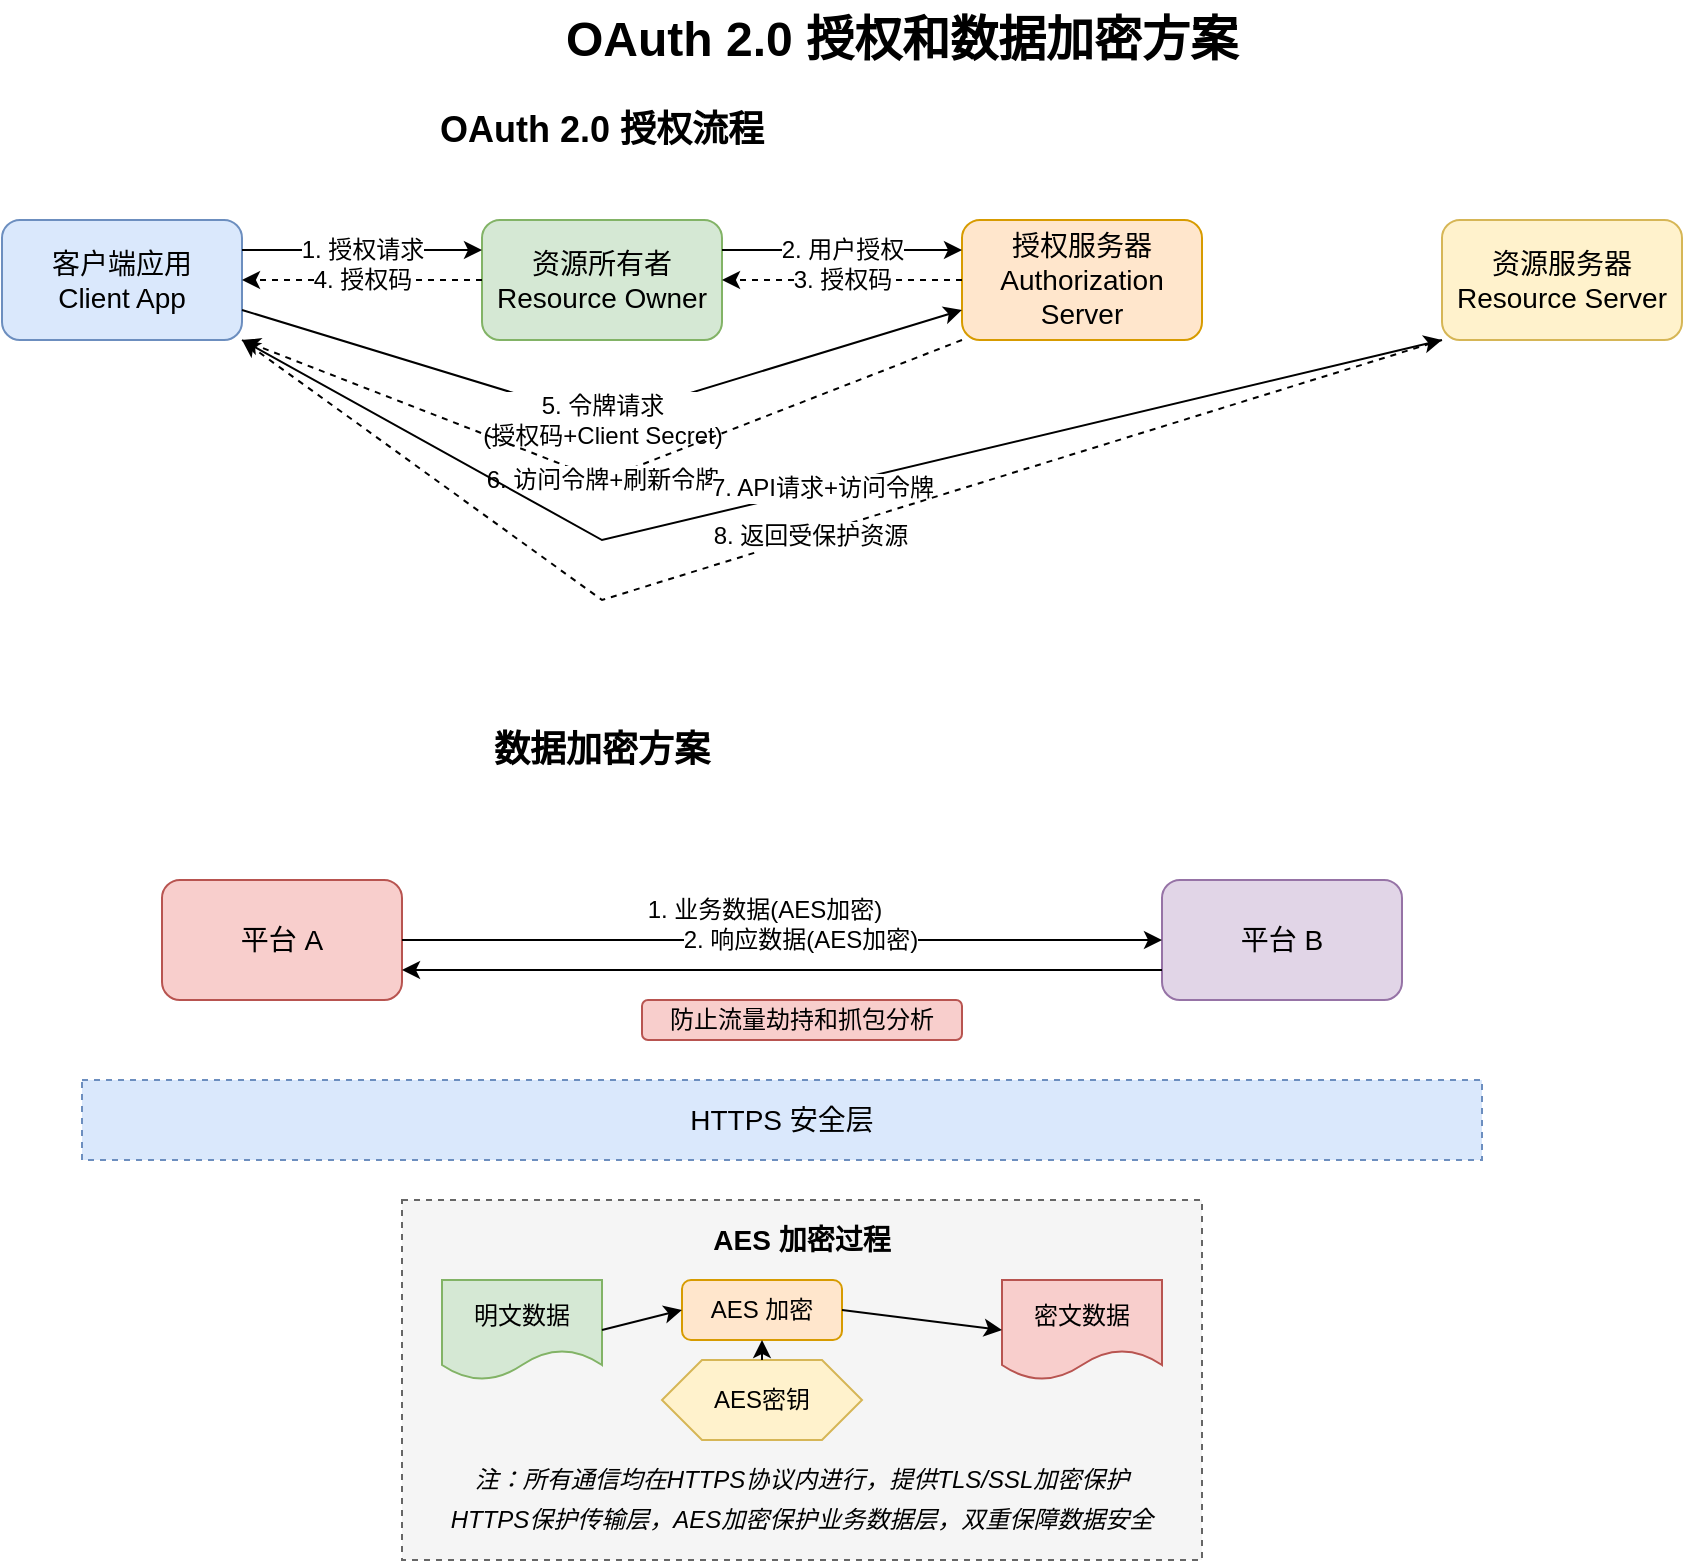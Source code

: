 <mxfile version="15.5.0" type="device">
  <diagram id="security_flow" name="OAuth2.0和数据加密方案">
    <mxGraphModel dx="1422" dy="762" grid="1" gridSize="10" guides="1" tooltips="1" connect="1" arrows="1" fold="1" page="1" pageScale="1" pageWidth="1100" pageHeight="850" math="0" shadow="0">
      <root>
        <mxCell id="0" />
        <mxCell id="1" parent="0" />
        
        <!-- 标题 -->
        <mxCell id="title" value="OAuth 2.0 授权和数据加密方案" style="text;html=1;strokeColor=none;fillColor=none;align=center;verticalAlign=middle;whiteSpace=wrap;rounded=0;fontSize=24;fontStyle=1" vertex="1" parent="1">
          <mxGeometry x="300" y="20" width="500" height="40" as="geometry" />
        </mxCell>
        
        <!-- OAuth 2.0 部分 -->
        <mxCell id="oauth_title" value="OAuth 2.0 授权流程" style="text;html=1;strokeColor=none;fillColor=none;align=center;verticalAlign=middle;whiteSpace=wrap;rounded=0;fontSize=18;fontStyle=1" vertex="1" parent="1">
          <mxGeometry x="300" y="70" width="200" height="30" as="geometry" />
        </mxCell>
        
        <!-- 角色定义 -->
        <mxCell id="client_app" value="客户端应用&#xa;Client App" style="rounded=1;whiteSpace=wrap;html=1;fillColor=#dae8fc;strokeColor=#6c8ebf;fontSize=14;" vertex="1" parent="1">
          <mxGeometry x="100" y="130" width="120" height="60" as="geometry" />
        </mxCell>
        
        <mxCell id="resource_owner" value="资源所有者&#xa;Resource Owner" style="rounded=1;whiteSpace=wrap;html=1;fillColor=#d5e8d4;strokeColor=#82b366;fontSize=14;" vertex="1" parent="1">
          <mxGeometry x="340" y="130" width="120" height="60" as="geometry" />
        </mxCell>
        
        <mxCell id="auth_server" value="授权服务器&#xa;Authorization Server" style="rounded=1;whiteSpace=wrap;html=1;fillColor=#ffe6cc;strokeColor=#d79b00;fontSize=14;" vertex="1" parent="1">
          <mxGeometry x="580" y="130" width="120" height="60" as="geometry" />
        </mxCell>
        
        <mxCell id="resource_server" value="资源服务器&#xa;Resource Server" style="rounded=1;whiteSpace=wrap;html=1;fillColor=#fff2cc;strokeColor=#d6b656;fontSize=14;" vertex="1" parent="1">
          <mxGeometry x="820" y="130" width="120" height="60" as="geometry" />
        </mxCell>
        
        <!-- OAuth流程 -->
        <mxCell id="step1" value="1. 授权请求" style="endArrow=classic;html=1;rounded=0;exitX=1;exitY=0.25;exitDx=0;exitDy=0;entryX=0;entryY=0.25;entryDx=0;entryDy=0;fontSize=12;" edge="1" parent="1" source="client_app" target="resource_owner">
          <mxGeometry width="50" height="50" relative="1" as="geometry">
            <mxPoint x="270" y="160" as="sourcePoint" />
            <mxPoint x="320" y="110" as="targetPoint" />
          </mxGeometry>
        </mxCell>
        
        <mxCell id="step2" value="2. 用户授权" style="endArrow=classic;html=1;rounded=0;exitX=1;exitY=0.25;exitDx=0;exitDy=0;entryX=0;entryY=0.25;entryDx=0;entryDy=0;fontSize=12;" edge="1" parent="1" source="resource_owner" target="auth_server">
          <mxGeometry width="50" height="50" relative="1" as="geometry">
            <mxPoint x="510" y="160" as="sourcePoint" />
            <mxPoint x="560" y="110" as="targetPoint" />
          </mxGeometry>
        </mxCell>
        
        <mxCell id="step3" value="3. 授权码" style="endArrow=classic;html=1;rounded=0;exitX=0;exitY=0.5;exitDx=0;exitDy=0;entryX=1;entryY=0.5;entryDx=0;entryDy=0;dashed=1;fontSize=12;" edge="1" parent="1" source="auth_server" target="resource_owner">
          <mxGeometry width="50" height="50" relative="1" as="geometry">
            <mxPoint x="510" y="210" as="sourcePoint" />
            <mxPoint x="560" y="160" as="targetPoint" />
          </mxGeometry>
        </mxCell>
        
        <mxCell id="step4" value="4. 授权码" style="endArrow=classic;html=1;rounded=0;exitX=0;exitY=0.5;exitDx=0;exitDy=0;entryX=1;entryY=0.5;entryDx=0;entryDy=0;dashed=1;fontSize=12;" edge="1" parent="1" source="resource_owner" target="client_app">
          <mxGeometry width="50" height="50" relative="1" as="geometry">
            <mxPoint x="270" y="210" as="sourcePoint" />
            <mxPoint x="320" y="160" as="targetPoint" />
          </mxGeometry>
        </mxCell>
        
        <mxCell id="step5" value="5. 令牌请求&#xa;(授权码+Client Secret)" style="endArrow=classic;html=1;rounded=0;exitX=1;exitY=0.75;exitDx=0;exitDy=0;fontSize=12;entryX=0;entryY=0.75;entryDx=0;entryDy=0;" edge="1" parent="1" source="client_app" target="auth_server">
          <mxGeometry width="50" height="50" relative="1" as="geometry">
            <mxPoint x="270" y="260" as="sourcePoint" />
            <mxPoint x="580" y="175" as="targetPoint" />
            <Array as="points">
              <mxPoint x="400" y="230" />
            </Array>
          </mxGeometry>
        </mxCell>
        
        <mxCell id="step6" value="6. 访问令牌+刷新令牌" style="endArrow=classic;html=1;rounded=0;exitX=0;exitY=1;exitDx=0;exitDy=0;entryX=1;entryY=1;entryDx=0;entryDy=0;dashed=1;fontSize=12;" edge="1" parent="1" source="auth_server" target="client_app">
          <mxGeometry width="50" height="50" relative="1" as="geometry">
            <mxPoint x="400" y="300" as="sourcePoint" />
            <mxPoint x="450" y="250" as="targetPoint" />
            <Array as="points">
              <mxPoint x="400" y="260" />
            </Array>
          </mxGeometry>
        </mxCell>
        
        <mxCell id="step7" value="7. API请求+访问令牌" style="endArrow=classic;html=1;rounded=0;exitX=1;exitY=1;exitDx=0;exitDy=0;entryX=0;entryY=1;entryDx=0;entryDy=0;fontSize=12;" edge="1" parent="1" source="client_app" target="resource_server">
          <mxGeometry width="50" height="50" relative="1" as="geometry">
            <mxPoint x="400" y="300" as="sourcePoint" />
            <mxPoint x="450" y="250" as="targetPoint" />
            <Array as="points">
              <mxPoint x="400" y="290" />
            </Array>
          </mxGeometry>
        </mxCell>
        
        <mxCell id="step8" value="8. 返回受保护资源" style="endArrow=classic;html=1;rounded=0;exitX=0;exitY=1;exitDx=0;exitDy=0;dashed=1;fontSize=12;entryX=1;entryY=1;entryDx=0;entryDy=0;" edge="1" parent="1" source="resource_server" target="client_app">
          <mxGeometry width="50" height="50" relative="1" as="geometry">
            <mxPoint x="400" y="300" as="sourcePoint" />
            <mxPoint x="220" y="190" as="targetPoint" />
            <Array as="points">
              <mxPoint x="400" y="320" />
            </Array>
          </mxGeometry>
        </mxCell>
        
        <!-- 数据加密部分 -->
        <mxCell id="encryption_title" value="数据加密方案" style="text;html=1;strokeColor=none;fillColor=none;align=center;verticalAlign=middle;whiteSpace=wrap;rounded=0;fontSize=18;fontStyle=1" vertex="1" parent="1">
          <mxGeometry x="300" y="380" width="200" height="30" as="geometry" />
        </mxCell>
        
        <mxCell id="platform_a" value="平台 A" style="rounded=1;whiteSpace=wrap;html=1;fillColor=#f8cecc;strokeColor=#b85450;fontSize=14;" vertex="1" parent="1">
          <mxGeometry x="180" y="460" width="120" height="60" as="geometry" />
        </mxCell>
        
        <mxCell id="platform_b" value="平台 B" style="rounded=1;whiteSpace=wrap;html=1;fillColor=#e1d5e7;strokeColor=#9673a6;fontSize=14;" vertex="1" parent="1">
          <mxGeometry x="680" y="460" width="120" height="60" as="geometry" />
        </mxCell>
        
        <mxCell id="https_layer" value="HTTPS 安全层" style="rounded=0;whiteSpace=wrap;html=1;fillColor=#dae8fc;strokeColor=#6c8ebf;fontSize=14;dashed=1;" vertex="1" parent="1">
          <mxGeometry x="140" y="560" width="700" height="40" as="geometry" />
        </mxCell>
        
        <!-- 加密流程 -->
        <mxCell id="data_encrypt_request" value="1. 业务数据(AES加密)" style="endArrow=classic;html=1;rounded=0;exitX=1;exitY=0.5;exitDx=0;exitDy=0;entryX=0;entryY=0.5;entryDx=0;entryDy=0;fontSize=12;" edge="1" parent="1" source="platform_a" target="platform_b">
          <mxGeometry x="-0.048" y="15" width="50" height="50" relative="1" as="geometry">
            <mxPoint x="490" y="500" as="sourcePoint" />
            <mxPoint x="540" y="450" as="targetPoint" />
            <mxPoint as="offset" />
          </mxGeometry>
        </mxCell>
        
        <mxCell id="data_decrypt_response" value="2. 响应数据(AES加密)" style="endArrow=classic;html=1;rounded=0;exitX=0;exitY=0.75;exitDx=0;exitDy=0;entryX=1;entryY=0.75;entryDx=0;entryDy=0;fontSize=12;" edge="1" parent="1" source="platform_b" target="platform_a">
          <mxGeometry x="-0.048" y="-15" width="50" height="50" relative="1" as="geometry">
            <mxPoint x="490" y="500" as="sourcePoint" />
            <mxPoint x="540" y="450" as="targetPoint" />
            <mxPoint as="offset" />
          </mxGeometry>
        </mxCell>
        
        <!-- 加密图示 -->
        <mxCell id="encryption_detail" value="" style="rounded=0;whiteSpace=wrap;html=1;fillColor=#f5f5f5;strokeColor=#666666;fontSize=12;dashed=1;fontColor=#333333;" vertex="1" parent="1">
          <mxGeometry x="300" y="620" width="400" height="180" as="geometry" />
        </mxCell>
        
        <mxCell id="encryption_title_detail" value="AES 加密过程" style="text;html=1;strokeColor=none;fillColor=none;align=center;verticalAlign=middle;whiteSpace=wrap;rounded=0;fontSize=14;fontStyle=1" vertex="1" parent="1">
          <mxGeometry x="420" y="630" width="160" height="20" as="geometry" />
        </mxCell>
        
        <mxCell id="plaintext" value="明文数据" style="shape=document;whiteSpace=wrap;html=1;boundedLbl=1;fillColor=#d5e8d4;strokeColor=#82b366;fontSize=12;" vertex="1" parent="1">
          <mxGeometry x="320" y="660" width="80" height="50" as="geometry" />
        </mxCell>
        
        <mxCell id="aes_key" value="AES密钥" style="shape=hexagon;perimeter=hexagonPerimeter2;whiteSpace=wrap;html=1;fixedSize=1;fillColor=#fff2cc;strokeColor=#d6b656;fontSize=12;" vertex="1" parent="1">
          <mxGeometry x="430" y="700" width="100" height="40" as="geometry" />
        </mxCell>
        
        <mxCell id="ciphertext" value="密文数据" style="shape=document;whiteSpace=wrap;html=1;boundedLbl=1;fillColor=#f8cecc;strokeColor=#b85450;fontSize=12;" vertex="1" parent="1">
          <mxGeometry x="600" y="660" width="80" height="50" as="geometry" />
        </mxCell>
        
        <mxCell id="encrypt_process" value="AES 加密" style="rounded=1;whiteSpace=wrap;html=1;fillColor=#ffe6cc;strokeColor=#d79b00;fontSize=12;" vertex="1" parent="1">
          <mxGeometry x="440" y="660" width="80" height="30" as="geometry" />
        </mxCell>
        
        <mxCell id="arrow1" value="" style="endArrow=classic;html=1;rounded=0;exitX=1;exitY=0.5;exitDx=0;exitDy=0;entryX=0;entryY=0.5;entryDx=0;entryDy=0;fontSize=12;" edge="1" parent="1" source="plaintext" target="encrypt_process">
          <mxGeometry width="50" height="50" relative="1" as="geometry">
            <mxPoint x="490" y="700" as="sourcePoint" />
            <mxPoint x="540" y="650" as="targetPoint" />
          </mxGeometry>
        </mxCell>
        
        <mxCell id="arrow2" value="" style="endArrow=classic;html=1;rounded=0;exitX=0.5;exitY=0;exitDx=0;exitDy=0;entryX=0.5;entryY=1;entryDx=0;entryDy=0;fontSize=12;" edge="1" parent="1" source="aes_key" target="encrypt_process">
          <mxGeometry width="50" height="50" relative="1" as="geometry">
            <mxPoint x="490" y="700" as="sourcePoint" />
            <mxPoint x="540" y="650" as="targetPoint" />
          </mxGeometry>
        </mxCell>
        
        <mxCell id="arrow3" value="" style="endArrow=classic;html=1;rounded=0;exitX=1;exitY=0.5;exitDx=0;exitDy=0;entryX=0;entryY=0.5;entryDx=0;entryDy=0;fontSize=12;" edge="1" parent="1" source="encrypt_process" target="ciphertext">
          <mxGeometry width="50" height="50" relative="1" as="geometry">
            <mxPoint x="490" y="700" as="sourcePoint" />
            <mxPoint x="540" y="650" as="targetPoint" />
          </mxGeometry>
        </mxCell>
        
        <mxCell id="flow_within_https" value="注：所有通信均在HTTPS协议内进行，提供TLS/SSL加密保护" style="text;html=1;strokeColor=none;fillColor=none;align=center;verticalAlign=middle;whiteSpace=wrap;rounded=0;fontSize=12;fontStyle=2" vertex="1" parent="1">
          <mxGeometry x="320" y="750" width="360" height="20" as="geometry" />
        </mxCell>
        
        <mxCell id="note_https_aes" value="HTTPS保护传输层，AES加密保护业务数据层，双重保障数据安全" style="text;html=1;strokeColor=none;fillColor=none;align=center;verticalAlign=middle;whiteSpace=wrap;rounded=0;fontSize=12;fontStyle=2" vertex="1" parent="1">
          <mxGeometry x="320" y="770" width="360" height="20" as="geometry" />
        </mxCell>
        
        <mxCell id="security_label" value="防止流量劫持和抓包分析" style="text;html=1;strokeColor=#b85450;fillColor=#f8cecc;align=center;verticalAlign=middle;whiteSpace=wrap;rounded=1;fontSize=12;" vertex="1" parent="1">
          <mxGeometry x="420" y="520" width="160" height="20" as="geometry" />
        </mxCell>
        
      </root>
    </mxGraphModel>
  </diagram>
</mxfile>
